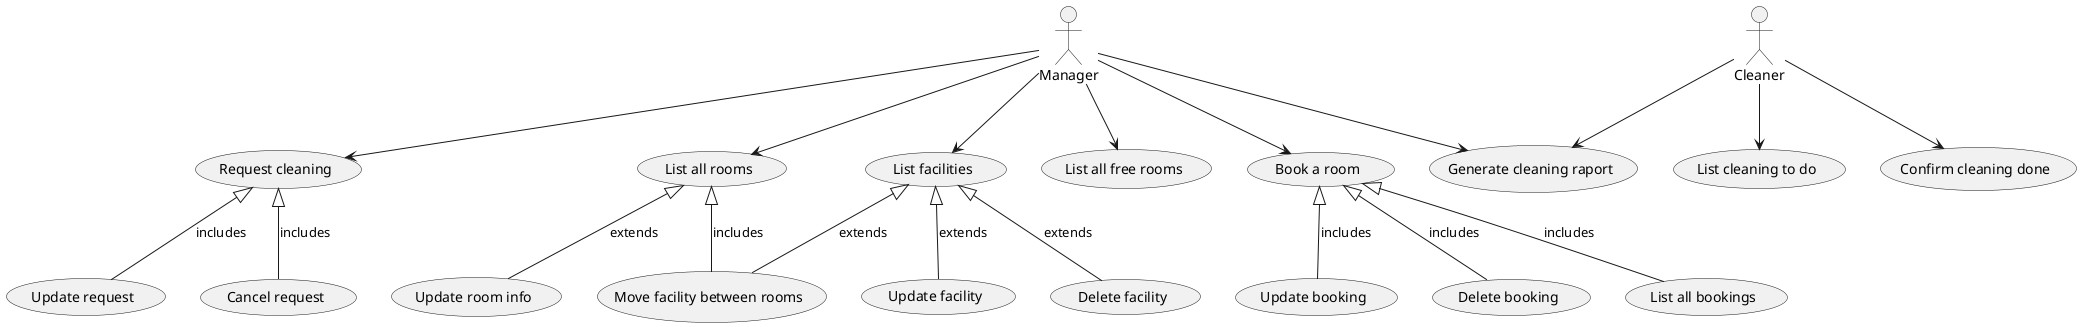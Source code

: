 @startuml
:Manager: as admin
:Cleaner: as cleaner


admin -down-> (List all rooms)
(List all rooms) <|-down- (Update room info) : extends
admin -down-> (List facilities)
(List facilities) <|-- (Move facility between rooms): extends
(List all rooms) <|-- (Move facility between rooms): includes
(List facilities) <|-- (Update facility): extends
(List facilities) <|-- (Delete facility): extends

admin --> (List all free rooms)
admin --> (Book a room)
(Book a room) <|-- (Update booking) : includes
(Book a room) <|-- (Delete booking) : includes
(Book a room) <|-- (List all bookings) : includes

admin --> (Request cleaning)
(Update request) -up-|> (Request cleaning): includes
(Cancel request) -up-|> (Request cleaning): includes
cleaner --> (List cleaning to do)
cleaner --> (Confirm cleaning done)
cleaner --> (Generate cleaning raport)
admin --> (Generate cleaning raport)
@enduml